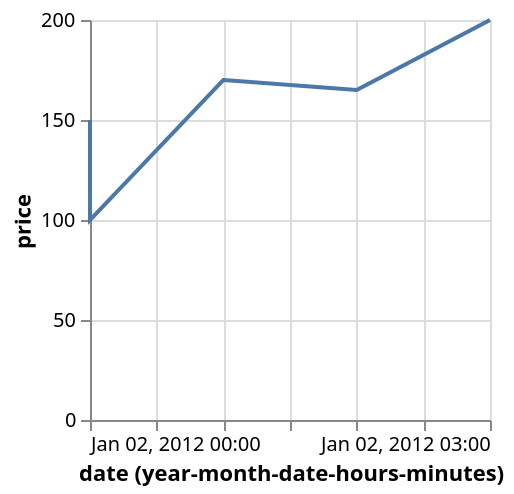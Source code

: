 {
  "$schema": "https://vega.github.io/schema/vega-lite/v5.json",
  "data": {
    "values": [
      {
        "date": "Sun, 02 Jan 2012 00:00:00",
        "price": 150
      },
      {
        "date": "Sun, 02 Jan 2012 00:00:00",
        "price": 100
      },
      {
        "date": "Sun, 02 Jan 2012 01:00:00",
        "price": 170
      },
      {
        "date": "Sun, 02 Jan 2012 02:00:00",
        "price": 165
      },
      {
        "date": "Sun, 02 Jan 2012 03:00:00",
        "price": 200
      }
    ]
  },
  "description": "Google's stock price over time.",
  "encoding": {
    "x": {
      "field": "date",
      "scale": {
        "type": "utc"
      },
      "timeUnit": "yearmonthdatehoursminutes",
      "type": "temporal"
    },
    "y": {
      "field": "price",
      "type": "quantitative"
    }
  },
  "mark": "line"
}